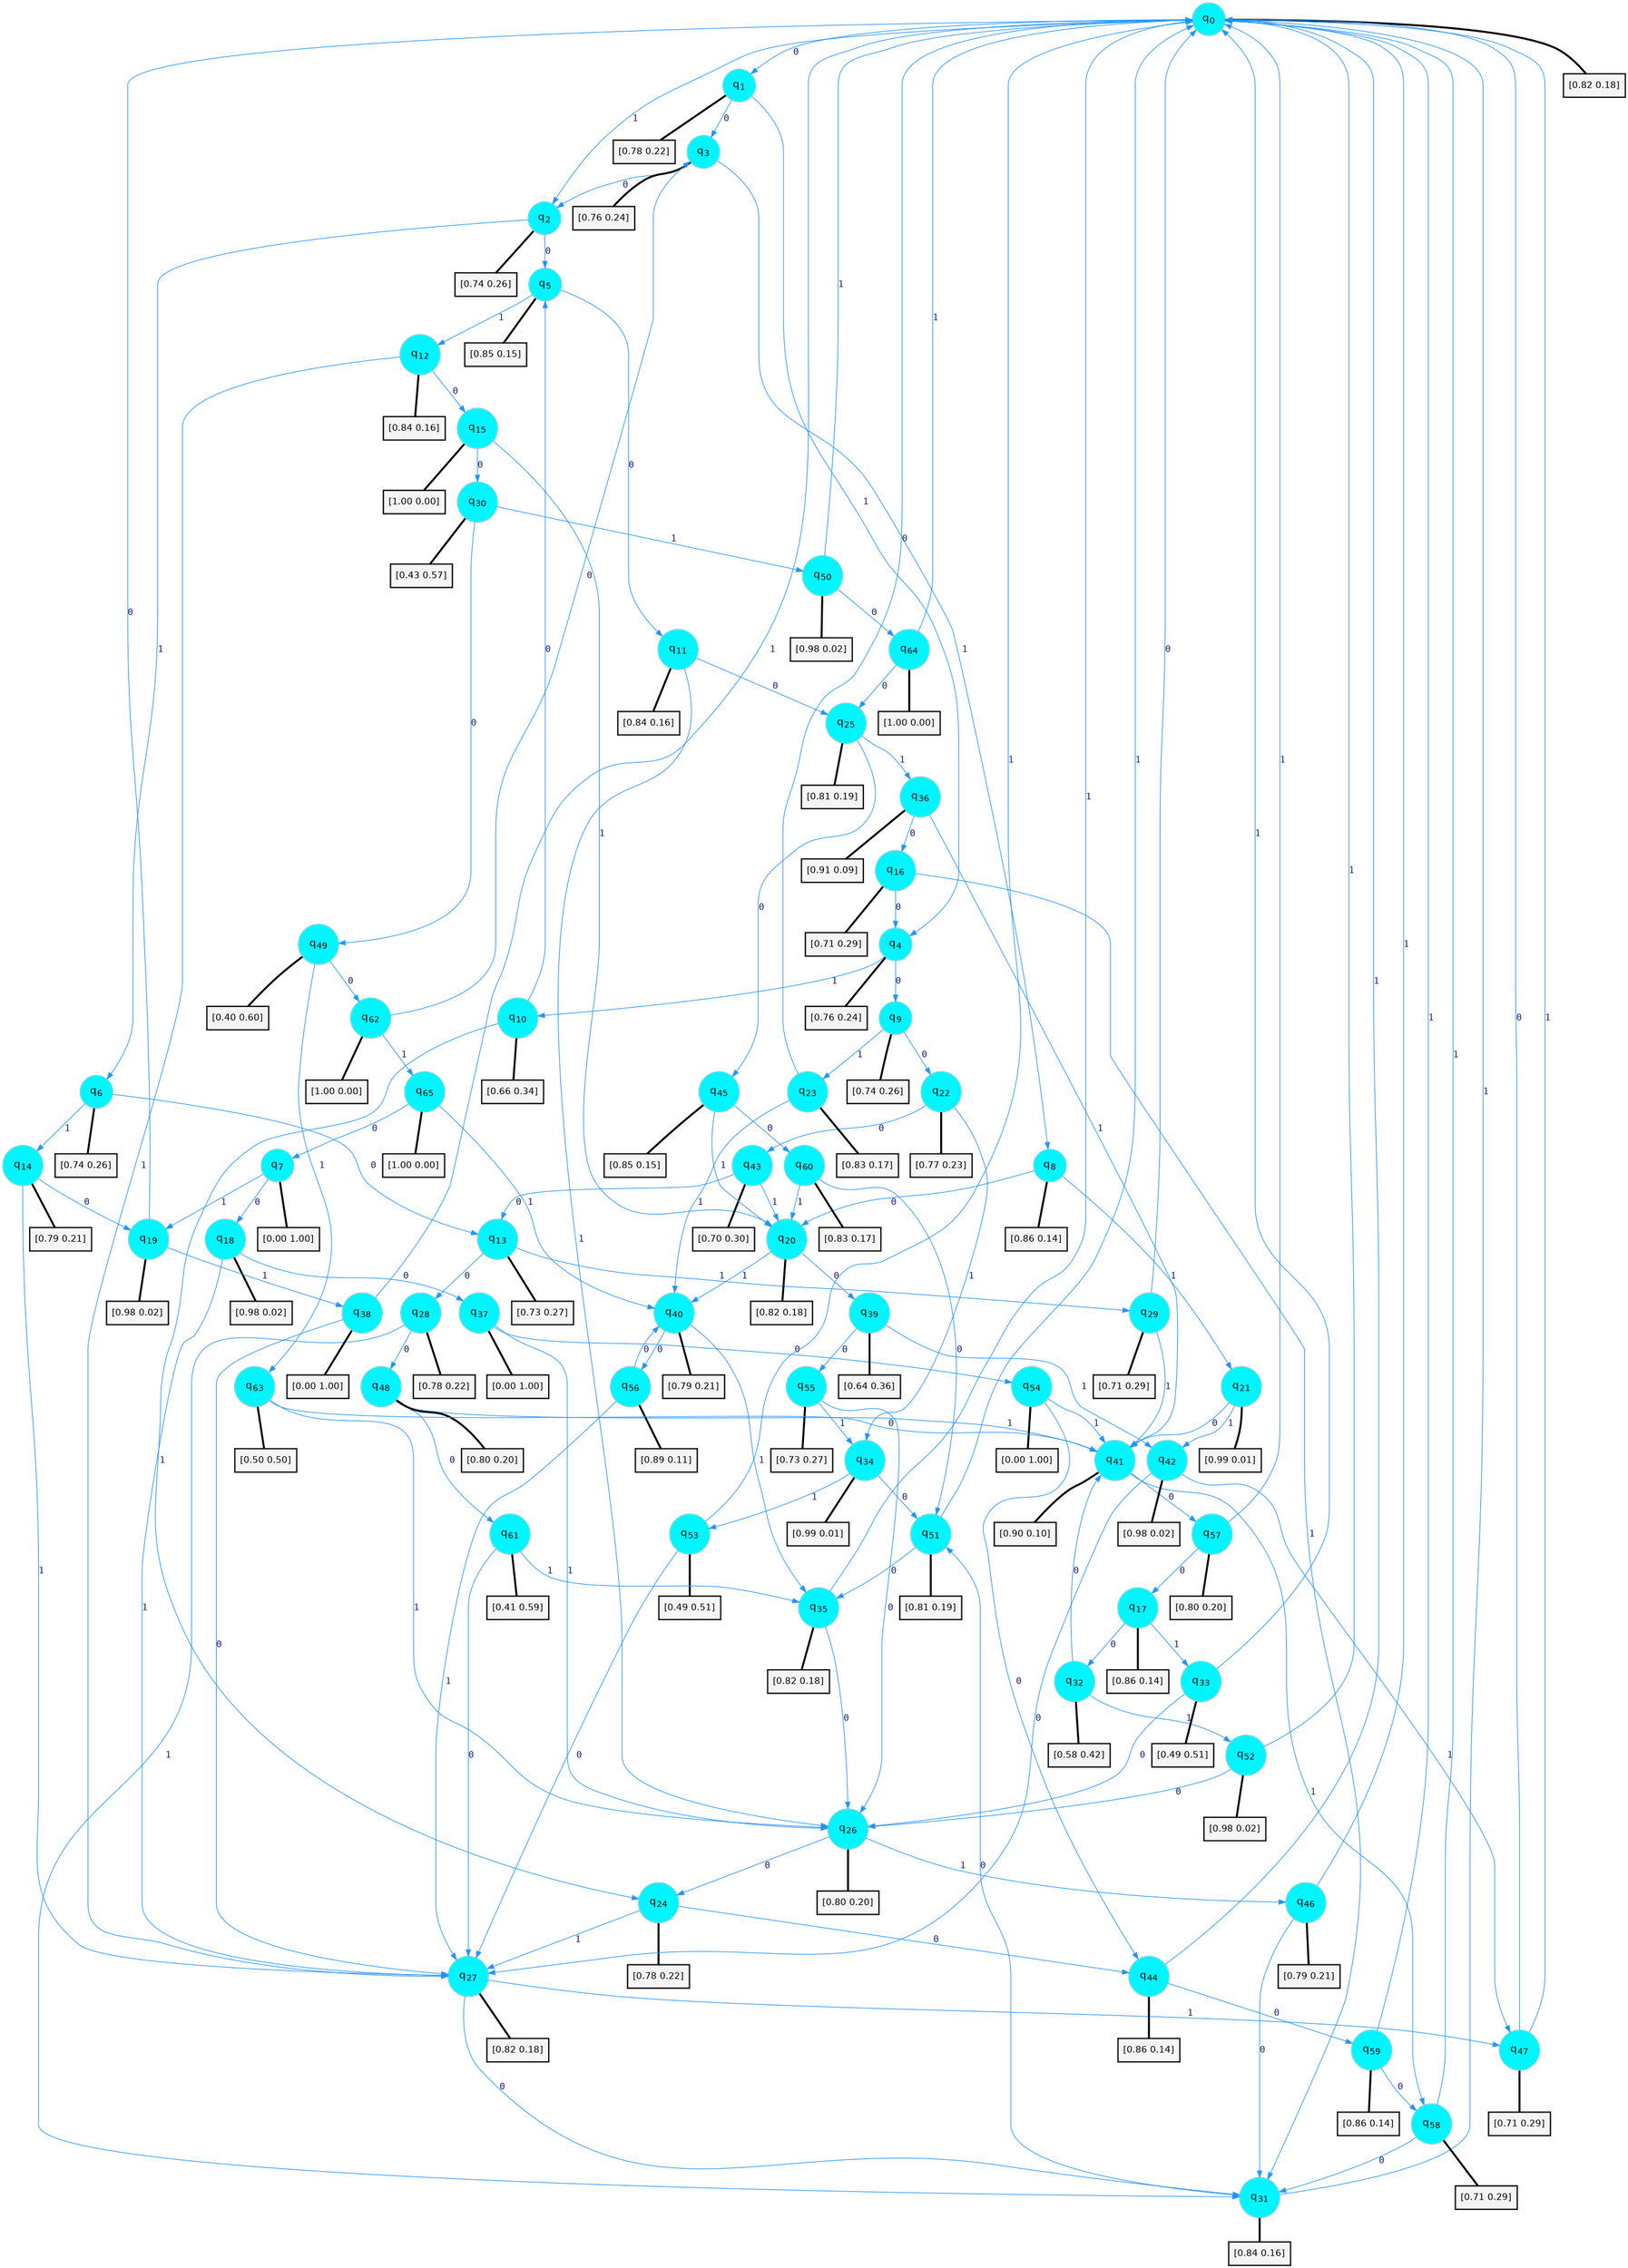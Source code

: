digraph G {
graph [
bgcolor=transparent, dpi=300, rankdir=TD, size="40,25"];
node [
color=gray, fillcolor=turquoise1, fontcolor=black, fontname=Helvetica, fontsize=16, fontweight=bold, shape=circle, style=filled];
edge [
arrowsize=1, color=dodgerblue1, fontcolor=midnightblue, fontname=courier, fontweight=bold, penwidth=1, style=solid, weight=20];
0[label=<q<SUB>0</SUB>>];
1[label=<q<SUB>1</SUB>>];
2[label=<q<SUB>2</SUB>>];
3[label=<q<SUB>3</SUB>>];
4[label=<q<SUB>4</SUB>>];
5[label=<q<SUB>5</SUB>>];
6[label=<q<SUB>6</SUB>>];
7[label=<q<SUB>7</SUB>>];
8[label=<q<SUB>8</SUB>>];
9[label=<q<SUB>9</SUB>>];
10[label=<q<SUB>10</SUB>>];
11[label=<q<SUB>11</SUB>>];
12[label=<q<SUB>12</SUB>>];
13[label=<q<SUB>13</SUB>>];
14[label=<q<SUB>14</SUB>>];
15[label=<q<SUB>15</SUB>>];
16[label=<q<SUB>16</SUB>>];
17[label=<q<SUB>17</SUB>>];
18[label=<q<SUB>18</SUB>>];
19[label=<q<SUB>19</SUB>>];
20[label=<q<SUB>20</SUB>>];
21[label=<q<SUB>21</SUB>>];
22[label=<q<SUB>22</SUB>>];
23[label=<q<SUB>23</SUB>>];
24[label=<q<SUB>24</SUB>>];
25[label=<q<SUB>25</SUB>>];
26[label=<q<SUB>26</SUB>>];
27[label=<q<SUB>27</SUB>>];
28[label=<q<SUB>28</SUB>>];
29[label=<q<SUB>29</SUB>>];
30[label=<q<SUB>30</SUB>>];
31[label=<q<SUB>31</SUB>>];
32[label=<q<SUB>32</SUB>>];
33[label=<q<SUB>33</SUB>>];
34[label=<q<SUB>34</SUB>>];
35[label=<q<SUB>35</SUB>>];
36[label=<q<SUB>36</SUB>>];
37[label=<q<SUB>37</SUB>>];
38[label=<q<SUB>38</SUB>>];
39[label=<q<SUB>39</SUB>>];
40[label=<q<SUB>40</SUB>>];
41[label=<q<SUB>41</SUB>>];
42[label=<q<SUB>42</SUB>>];
43[label=<q<SUB>43</SUB>>];
44[label=<q<SUB>44</SUB>>];
45[label=<q<SUB>45</SUB>>];
46[label=<q<SUB>46</SUB>>];
47[label=<q<SUB>47</SUB>>];
48[label=<q<SUB>48</SUB>>];
49[label=<q<SUB>49</SUB>>];
50[label=<q<SUB>50</SUB>>];
51[label=<q<SUB>51</SUB>>];
52[label=<q<SUB>52</SUB>>];
53[label=<q<SUB>53</SUB>>];
54[label=<q<SUB>54</SUB>>];
55[label=<q<SUB>55</SUB>>];
56[label=<q<SUB>56</SUB>>];
57[label=<q<SUB>57</SUB>>];
58[label=<q<SUB>58</SUB>>];
59[label=<q<SUB>59</SUB>>];
60[label=<q<SUB>60</SUB>>];
61[label=<q<SUB>61</SUB>>];
62[label=<q<SUB>62</SUB>>];
63[label=<q<SUB>63</SUB>>];
64[label=<q<SUB>64</SUB>>];
65[label=<q<SUB>65</SUB>>];
66[label="[0.82 0.18]", shape=box,fontcolor=black, fontname=Helvetica, fontsize=14, penwidth=2, fillcolor=whitesmoke,color=black];
67[label="[0.78 0.22]", shape=box,fontcolor=black, fontname=Helvetica, fontsize=14, penwidth=2, fillcolor=whitesmoke,color=black];
68[label="[0.74 0.26]", shape=box,fontcolor=black, fontname=Helvetica, fontsize=14, penwidth=2, fillcolor=whitesmoke,color=black];
69[label="[0.76 0.24]", shape=box,fontcolor=black, fontname=Helvetica, fontsize=14, penwidth=2, fillcolor=whitesmoke,color=black];
70[label="[0.76 0.24]", shape=box,fontcolor=black, fontname=Helvetica, fontsize=14, penwidth=2, fillcolor=whitesmoke,color=black];
71[label="[0.85 0.15]", shape=box,fontcolor=black, fontname=Helvetica, fontsize=14, penwidth=2, fillcolor=whitesmoke,color=black];
72[label="[0.74 0.26]", shape=box,fontcolor=black, fontname=Helvetica, fontsize=14, penwidth=2, fillcolor=whitesmoke,color=black];
73[label="[0.00 1.00]", shape=box,fontcolor=black, fontname=Helvetica, fontsize=14, penwidth=2, fillcolor=whitesmoke,color=black];
74[label="[0.86 0.14]", shape=box,fontcolor=black, fontname=Helvetica, fontsize=14, penwidth=2, fillcolor=whitesmoke,color=black];
75[label="[0.74 0.26]", shape=box,fontcolor=black, fontname=Helvetica, fontsize=14, penwidth=2, fillcolor=whitesmoke,color=black];
76[label="[0.66 0.34]", shape=box,fontcolor=black, fontname=Helvetica, fontsize=14, penwidth=2, fillcolor=whitesmoke,color=black];
77[label="[0.84 0.16]", shape=box,fontcolor=black, fontname=Helvetica, fontsize=14, penwidth=2, fillcolor=whitesmoke,color=black];
78[label="[0.84 0.16]", shape=box,fontcolor=black, fontname=Helvetica, fontsize=14, penwidth=2, fillcolor=whitesmoke,color=black];
79[label="[0.73 0.27]", shape=box,fontcolor=black, fontname=Helvetica, fontsize=14, penwidth=2, fillcolor=whitesmoke,color=black];
80[label="[0.79 0.21]", shape=box,fontcolor=black, fontname=Helvetica, fontsize=14, penwidth=2, fillcolor=whitesmoke,color=black];
81[label="[1.00 0.00]", shape=box,fontcolor=black, fontname=Helvetica, fontsize=14, penwidth=2, fillcolor=whitesmoke,color=black];
82[label="[0.71 0.29]", shape=box,fontcolor=black, fontname=Helvetica, fontsize=14, penwidth=2, fillcolor=whitesmoke,color=black];
83[label="[0.86 0.14]", shape=box,fontcolor=black, fontname=Helvetica, fontsize=14, penwidth=2, fillcolor=whitesmoke,color=black];
84[label="[0.98 0.02]", shape=box,fontcolor=black, fontname=Helvetica, fontsize=14, penwidth=2, fillcolor=whitesmoke,color=black];
85[label="[0.98 0.02]", shape=box,fontcolor=black, fontname=Helvetica, fontsize=14, penwidth=2, fillcolor=whitesmoke,color=black];
86[label="[0.82 0.18]", shape=box,fontcolor=black, fontname=Helvetica, fontsize=14, penwidth=2, fillcolor=whitesmoke,color=black];
87[label="[0.99 0.01]", shape=box,fontcolor=black, fontname=Helvetica, fontsize=14, penwidth=2, fillcolor=whitesmoke,color=black];
88[label="[0.77 0.23]", shape=box,fontcolor=black, fontname=Helvetica, fontsize=14, penwidth=2, fillcolor=whitesmoke,color=black];
89[label="[0.83 0.17]", shape=box,fontcolor=black, fontname=Helvetica, fontsize=14, penwidth=2, fillcolor=whitesmoke,color=black];
90[label="[0.78 0.22]", shape=box,fontcolor=black, fontname=Helvetica, fontsize=14, penwidth=2, fillcolor=whitesmoke,color=black];
91[label="[0.81 0.19]", shape=box,fontcolor=black, fontname=Helvetica, fontsize=14, penwidth=2, fillcolor=whitesmoke,color=black];
92[label="[0.80 0.20]", shape=box,fontcolor=black, fontname=Helvetica, fontsize=14, penwidth=2, fillcolor=whitesmoke,color=black];
93[label="[0.82 0.18]", shape=box,fontcolor=black, fontname=Helvetica, fontsize=14, penwidth=2, fillcolor=whitesmoke,color=black];
94[label="[0.78 0.22]", shape=box,fontcolor=black, fontname=Helvetica, fontsize=14, penwidth=2, fillcolor=whitesmoke,color=black];
95[label="[0.71 0.29]", shape=box,fontcolor=black, fontname=Helvetica, fontsize=14, penwidth=2, fillcolor=whitesmoke,color=black];
96[label="[0.43 0.57]", shape=box,fontcolor=black, fontname=Helvetica, fontsize=14, penwidth=2, fillcolor=whitesmoke,color=black];
97[label="[0.84 0.16]", shape=box,fontcolor=black, fontname=Helvetica, fontsize=14, penwidth=2, fillcolor=whitesmoke,color=black];
98[label="[0.58 0.42]", shape=box,fontcolor=black, fontname=Helvetica, fontsize=14, penwidth=2, fillcolor=whitesmoke,color=black];
99[label="[0.49 0.51]", shape=box,fontcolor=black, fontname=Helvetica, fontsize=14, penwidth=2, fillcolor=whitesmoke,color=black];
100[label="[0.99 0.01]", shape=box,fontcolor=black, fontname=Helvetica, fontsize=14, penwidth=2, fillcolor=whitesmoke,color=black];
101[label="[0.82 0.18]", shape=box,fontcolor=black, fontname=Helvetica, fontsize=14, penwidth=2, fillcolor=whitesmoke,color=black];
102[label="[0.91 0.09]", shape=box,fontcolor=black, fontname=Helvetica, fontsize=14, penwidth=2, fillcolor=whitesmoke,color=black];
103[label="[0.00 1.00]", shape=box,fontcolor=black, fontname=Helvetica, fontsize=14, penwidth=2, fillcolor=whitesmoke,color=black];
104[label="[0.00 1.00]", shape=box,fontcolor=black, fontname=Helvetica, fontsize=14, penwidth=2, fillcolor=whitesmoke,color=black];
105[label="[0.64 0.36]", shape=box,fontcolor=black, fontname=Helvetica, fontsize=14, penwidth=2, fillcolor=whitesmoke,color=black];
106[label="[0.79 0.21]", shape=box,fontcolor=black, fontname=Helvetica, fontsize=14, penwidth=2, fillcolor=whitesmoke,color=black];
107[label="[0.90 0.10]", shape=box,fontcolor=black, fontname=Helvetica, fontsize=14, penwidth=2, fillcolor=whitesmoke,color=black];
108[label="[0.98 0.02]", shape=box,fontcolor=black, fontname=Helvetica, fontsize=14, penwidth=2, fillcolor=whitesmoke,color=black];
109[label="[0.70 0.30]", shape=box,fontcolor=black, fontname=Helvetica, fontsize=14, penwidth=2, fillcolor=whitesmoke,color=black];
110[label="[0.86 0.14]", shape=box,fontcolor=black, fontname=Helvetica, fontsize=14, penwidth=2, fillcolor=whitesmoke,color=black];
111[label="[0.85 0.15]", shape=box,fontcolor=black, fontname=Helvetica, fontsize=14, penwidth=2, fillcolor=whitesmoke,color=black];
112[label="[0.79 0.21]", shape=box,fontcolor=black, fontname=Helvetica, fontsize=14, penwidth=2, fillcolor=whitesmoke,color=black];
113[label="[0.71 0.29]", shape=box,fontcolor=black, fontname=Helvetica, fontsize=14, penwidth=2, fillcolor=whitesmoke,color=black];
114[label="[0.80 0.20]", shape=box,fontcolor=black, fontname=Helvetica, fontsize=14, penwidth=2, fillcolor=whitesmoke,color=black];
115[label="[0.40 0.60]", shape=box,fontcolor=black, fontname=Helvetica, fontsize=14, penwidth=2, fillcolor=whitesmoke,color=black];
116[label="[0.98 0.02]", shape=box,fontcolor=black, fontname=Helvetica, fontsize=14, penwidth=2, fillcolor=whitesmoke,color=black];
117[label="[0.81 0.19]", shape=box,fontcolor=black, fontname=Helvetica, fontsize=14, penwidth=2, fillcolor=whitesmoke,color=black];
118[label="[0.98 0.02]", shape=box,fontcolor=black, fontname=Helvetica, fontsize=14, penwidth=2, fillcolor=whitesmoke,color=black];
119[label="[0.49 0.51]", shape=box,fontcolor=black, fontname=Helvetica, fontsize=14, penwidth=2, fillcolor=whitesmoke,color=black];
120[label="[0.00 1.00]", shape=box,fontcolor=black, fontname=Helvetica, fontsize=14, penwidth=2, fillcolor=whitesmoke,color=black];
121[label="[0.73 0.27]", shape=box,fontcolor=black, fontname=Helvetica, fontsize=14, penwidth=2, fillcolor=whitesmoke,color=black];
122[label="[0.89 0.11]", shape=box,fontcolor=black, fontname=Helvetica, fontsize=14, penwidth=2, fillcolor=whitesmoke,color=black];
123[label="[0.80 0.20]", shape=box,fontcolor=black, fontname=Helvetica, fontsize=14, penwidth=2, fillcolor=whitesmoke,color=black];
124[label="[0.71 0.29]", shape=box,fontcolor=black, fontname=Helvetica, fontsize=14, penwidth=2, fillcolor=whitesmoke,color=black];
125[label="[0.86 0.14]", shape=box,fontcolor=black, fontname=Helvetica, fontsize=14, penwidth=2, fillcolor=whitesmoke,color=black];
126[label="[0.83 0.17]", shape=box,fontcolor=black, fontname=Helvetica, fontsize=14, penwidth=2, fillcolor=whitesmoke,color=black];
127[label="[0.41 0.59]", shape=box,fontcolor=black, fontname=Helvetica, fontsize=14, penwidth=2, fillcolor=whitesmoke,color=black];
128[label="[1.00 0.00]", shape=box,fontcolor=black, fontname=Helvetica, fontsize=14, penwidth=2, fillcolor=whitesmoke,color=black];
129[label="[0.50 0.50]", shape=box,fontcolor=black, fontname=Helvetica, fontsize=14, penwidth=2, fillcolor=whitesmoke,color=black];
130[label="[1.00 0.00]", shape=box,fontcolor=black, fontname=Helvetica, fontsize=14, penwidth=2, fillcolor=whitesmoke,color=black];
131[label="[1.00 0.00]", shape=box,fontcolor=black, fontname=Helvetica, fontsize=14, penwidth=2, fillcolor=whitesmoke,color=black];
0->1 [label=0];
0->2 [label=1];
0->66 [arrowhead=none, penwidth=3,color=black];
1->3 [label=0];
1->4 [label=1];
1->67 [arrowhead=none, penwidth=3,color=black];
2->5 [label=0];
2->6 [label=1];
2->68 [arrowhead=none, penwidth=3,color=black];
3->2 [label=0];
3->8 [label=1];
3->69 [arrowhead=none, penwidth=3,color=black];
4->9 [label=0];
4->10 [label=1];
4->70 [arrowhead=none, penwidth=3,color=black];
5->11 [label=0];
5->12 [label=1];
5->71 [arrowhead=none, penwidth=3,color=black];
6->13 [label=0];
6->14 [label=1];
6->72 [arrowhead=none, penwidth=3,color=black];
7->18 [label=0];
7->19 [label=1];
7->73 [arrowhead=none, penwidth=3,color=black];
8->20 [label=0];
8->21 [label=1];
8->74 [arrowhead=none, penwidth=3,color=black];
9->22 [label=0];
9->23 [label=1];
9->75 [arrowhead=none, penwidth=3,color=black];
10->5 [label=0];
10->24 [label=1];
10->76 [arrowhead=none, penwidth=3,color=black];
11->25 [label=0];
11->26 [label=1];
11->77 [arrowhead=none, penwidth=3,color=black];
12->15 [label=0];
12->27 [label=1];
12->78 [arrowhead=none, penwidth=3,color=black];
13->28 [label=0];
13->29 [label=1];
13->79 [arrowhead=none, penwidth=3,color=black];
14->19 [label=0];
14->27 [label=1];
14->80 [arrowhead=none, penwidth=3,color=black];
15->30 [label=0];
15->20 [label=1];
15->81 [arrowhead=none, penwidth=3,color=black];
16->4 [label=0];
16->31 [label=1];
16->82 [arrowhead=none, penwidth=3,color=black];
17->32 [label=0];
17->33 [label=1];
17->83 [arrowhead=none, penwidth=3,color=black];
18->37 [label=0];
18->27 [label=1];
18->84 [arrowhead=none, penwidth=3,color=black];
19->0 [label=0];
19->38 [label=1];
19->85 [arrowhead=none, penwidth=3,color=black];
20->39 [label=0];
20->40 [label=1];
20->86 [arrowhead=none, penwidth=3,color=black];
21->41 [label=0];
21->42 [label=1];
21->87 [arrowhead=none, penwidth=3,color=black];
22->43 [label=0];
22->34 [label=1];
22->88 [arrowhead=none, penwidth=3,color=black];
23->0 [label=0];
23->40 [label=1];
23->89 [arrowhead=none, penwidth=3,color=black];
24->44 [label=0];
24->27 [label=1];
24->90 [arrowhead=none, penwidth=3,color=black];
25->45 [label=0];
25->36 [label=1];
25->91 [arrowhead=none, penwidth=3,color=black];
26->24 [label=0];
26->46 [label=1];
26->92 [arrowhead=none, penwidth=3,color=black];
27->31 [label=0];
27->47 [label=1];
27->93 [arrowhead=none, penwidth=3,color=black];
28->48 [label=0];
28->31 [label=1];
28->94 [arrowhead=none, penwidth=3,color=black];
29->0 [label=0];
29->41 [label=1];
29->95 [arrowhead=none, penwidth=3,color=black];
30->49 [label=0];
30->50 [label=1];
30->96 [arrowhead=none, penwidth=3,color=black];
31->51 [label=0];
31->0 [label=1];
31->97 [arrowhead=none, penwidth=3,color=black];
32->41 [label=0];
32->52 [label=1];
32->98 [arrowhead=none, penwidth=3,color=black];
33->26 [label=0];
33->0 [label=1];
33->99 [arrowhead=none, penwidth=3,color=black];
34->51 [label=0];
34->53 [label=1];
34->100 [arrowhead=none, penwidth=3,color=black];
35->26 [label=0];
35->0 [label=1];
35->101 [arrowhead=none, penwidth=3,color=black];
36->16 [label=0];
36->41 [label=1];
36->102 [arrowhead=none, penwidth=3,color=black];
37->54 [label=0];
37->26 [label=1];
37->103 [arrowhead=none, penwidth=3,color=black];
38->27 [label=0];
38->0 [label=1];
38->104 [arrowhead=none, penwidth=3,color=black];
39->55 [label=0];
39->42 [label=1];
39->105 [arrowhead=none, penwidth=3,color=black];
40->56 [label=0];
40->35 [label=1];
40->106 [arrowhead=none, penwidth=3,color=black];
41->57 [label=0];
41->58 [label=1];
41->107 [arrowhead=none, penwidth=3,color=black];
42->27 [label=0];
42->47 [label=1];
42->108 [arrowhead=none, penwidth=3,color=black];
43->13 [label=0];
43->20 [label=1];
43->109 [arrowhead=none, penwidth=3,color=black];
44->59 [label=0];
44->0 [label=1];
44->110 [arrowhead=none, penwidth=3,color=black];
45->60 [label=0];
45->20 [label=1];
45->111 [arrowhead=none, penwidth=3,color=black];
46->31 [label=0];
46->0 [label=1];
46->112 [arrowhead=none, penwidth=3,color=black];
47->0 [label=0];
47->0 [label=1];
47->113 [arrowhead=none, penwidth=3,color=black];
48->61 [label=0];
48->41 [label=1];
48->114 [arrowhead=none, penwidth=3,color=black];
49->62 [label=0];
49->63 [label=1];
49->115 [arrowhead=none, penwidth=3,color=black];
50->64 [label=0];
50->0 [label=1];
50->116 [arrowhead=none, penwidth=3,color=black];
51->35 [label=0];
51->0 [label=1];
51->117 [arrowhead=none, penwidth=3,color=black];
52->26 [label=0];
52->0 [label=1];
52->118 [arrowhead=none, penwidth=3,color=black];
53->27 [label=0];
53->0 [label=1];
53->119 [arrowhead=none, penwidth=3,color=black];
54->44 [label=0];
54->41 [label=1];
54->120 [arrowhead=none, penwidth=3,color=black];
55->26 [label=0];
55->34 [label=1];
55->121 [arrowhead=none, penwidth=3,color=black];
56->40 [label=0];
56->27 [label=1];
56->122 [arrowhead=none, penwidth=3,color=black];
57->17 [label=0];
57->0 [label=1];
57->123 [arrowhead=none, penwidth=3,color=black];
58->31 [label=0];
58->0 [label=1];
58->124 [arrowhead=none, penwidth=3,color=black];
59->58 [label=0];
59->0 [label=1];
59->125 [arrowhead=none, penwidth=3,color=black];
60->51 [label=0];
60->20 [label=1];
60->126 [arrowhead=none, penwidth=3,color=black];
61->27 [label=0];
61->35 [label=1];
61->127 [arrowhead=none, penwidth=3,color=black];
62->3 [label=0];
62->65 [label=1];
62->128 [arrowhead=none, penwidth=3,color=black];
63->41 [label=0];
63->26 [label=1];
63->129 [arrowhead=none, penwidth=3,color=black];
64->25 [label=0];
64->0 [label=1];
64->130 [arrowhead=none, penwidth=3,color=black];
65->7 [label=0];
65->40 [label=1];
65->131 [arrowhead=none, penwidth=3,color=black];
}
